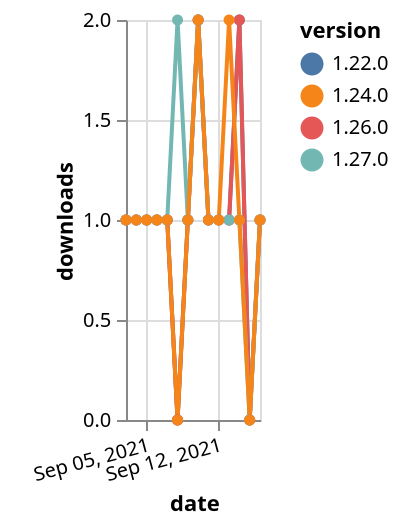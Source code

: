 {"$schema": "https://vega.github.io/schema/vega-lite/v5.json", "description": "A simple bar chart with embedded data.", "data": {"values": [{"date": "2021-09-03", "total": 267, "delta": 1, "version": "1.22.0"}, {"date": "2021-09-04", "total": 268, "delta": 1, "version": "1.22.0"}, {"date": "2021-09-05", "total": 269, "delta": 1, "version": "1.22.0"}, {"date": "2021-09-06", "total": 270, "delta": 1, "version": "1.22.0"}, {"date": "2021-09-07", "total": 271, "delta": 1, "version": "1.22.0"}, {"date": "2021-09-08", "total": 271, "delta": 0, "version": "1.22.0"}, {"date": "2021-09-09", "total": 272, "delta": 1, "version": "1.22.0"}, {"date": "2021-09-10", "total": 274, "delta": 2, "version": "1.22.0"}, {"date": "2021-09-11", "total": 275, "delta": 1, "version": "1.22.0"}, {"date": "2021-09-12", "total": 276, "delta": 1, "version": "1.22.0"}, {"date": "2021-09-13", "total": 277, "delta": 1, "version": "1.22.0"}, {"date": "2021-09-14", "total": 279, "delta": 2, "version": "1.22.0"}, {"date": "2021-09-15", "total": 279, "delta": 0, "version": "1.22.0"}, {"date": "2021-09-16", "total": 280, "delta": 1, "version": "1.22.0"}, {"date": "2021-09-03", "total": 205, "delta": 1, "version": "1.26.0"}, {"date": "2021-09-04", "total": 206, "delta": 1, "version": "1.26.0"}, {"date": "2021-09-05", "total": 207, "delta": 1, "version": "1.26.0"}, {"date": "2021-09-06", "total": 208, "delta": 1, "version": "1.26.0"}, {"date": "2021-09-07", "total": 209, "delta": 1, "version": "1.26.0"}, {"date": "2021-09-08", "total": 209, "delta": 0, "version": "1.26.0"}, {"date": "2021-09-09", "total": 210, "delta": 1, "version": "1.26.0"}, {"date": "2021-09-10", "total": 212, "delta": 2, "version": "1.26.0"}, {"date": "2021-09-11", "total": 213, "delta": 1, "version": "1.26.0"}, {"date": "2021-09-12", "total": 214, "delta": 1, "version": "1.26.0"}, {"date": "2021-09-13", "total": 215, "delta": 1, "version": "1.26.0"}, {"date": "2021-09-14", "total": 217, "delta": 2, "version": "1.26.0"}, {"date": "2021-09-15", "total": 217, "delta": 0, "version": "1.26.0"}, {"date": "2021-09-16", "total": 218, "delta": 1, "version": "1.26.0"}, {"date": "2021-09-03", "total": 177, "delta": 1, "version": "1.27.0"}, {"date": "2021-09-04", "total": 178, "delta": 1, "version": "1.27.0"}, {"date": "2021-09-05", "total": 179, "delta": 1, "version": "1.27.0"}, {"date": "2021-09-06", "total": 180, "delta": 1, "version": "1.27.0"}, {"date": "2021-09-07", "total": 181, "delta": 1, "version": "1.27.0"}, {"date": "2021-09-08", "total": 183, "delta": 2, "version": "1.27.0"}, {"date": "2021-09-09", "total": 184, "delta": 1, "version": "1.27.0"}, {"date": "2021-09-10", "total": 186, "delta": 2, "version": "1.27.0"}, {"date": "2021-09-11", "total": 187, "delta": 1, "version": "1.27.0"}, {"date": "2021-09-12", "total": 188, "delta": 1, "version": "1.27.0"}, {"date": "2021-09-13", "total": 189, "delta": 1, "version": "1.27.0"}, {"date": "2021-09-14", "total": 190, "delta": 1, "version": "1.27.0"}, {"date": "2021-09-15", "total": 190, "delta": 0, "version": "1.27.0"}, {"date": "2021-09-16", "total": 191, "delta": 1, "version": "1.27.0"}, {"date": "2021-09-03", "total": 217, "delta": 1, "version": "1.24.0"}, {"date": "2021-09-04", "total": 218, "delta": 1, "version": "1.24.0"}, {"date": "2021-09-05", "total": 219, "delta": 1, "version": "1.24.0"}, {"date": "2021-09-06", "total": 220, "delta": 1, "version": "1.24.0"}, {"date": "2021-09-07", "total": 221, "delta": 1, "version": "1.24.0"}, {"date": "2021-09-08", "total": 221, "delta": 0, "version": "1.24.0"}, {"date": "2021-09-09", "total": 222, "delta": 1, "version": "1.24.0"}, {"date": "2021-09-10", "total": 224, "delta": 2, "version": "1.24.0"}, {"date": "2021-09-11", "total": 225, "delta": 1, "version": "1.24.0"}, {"date": "2021-09-12", "total": 226, "delta": 1, "version": "1.24.0"}, {"date": "2021-09-13", "total": 228, "delta": 2, "version": "1.24.0"}, {"date": "2021-09-14", "total": 229, "delta": 1, "version": "1.24.0"}, {"date": "2021-09-15", "total": 229, "delta": 0, "version": "1.24.0"}, {"date": "2021-09-16", "total": 230, "delta": 1, "version": "1.24.0"}]}, "width": "container", "mark": {"type": "line", "point": {"filled": true}}, "encoding": {"x": {"field": "date", "type": "temporal", "timeUnit": "yearmonthdate", "title": "date", "axis": {"labelAngle": -15}}, "y": {"field": "delta", "type": "quantitative", "title": "downloads"}, "color": {"field": "version", "type": "nominal"}, "tooltip": {"field": "delta"}}}